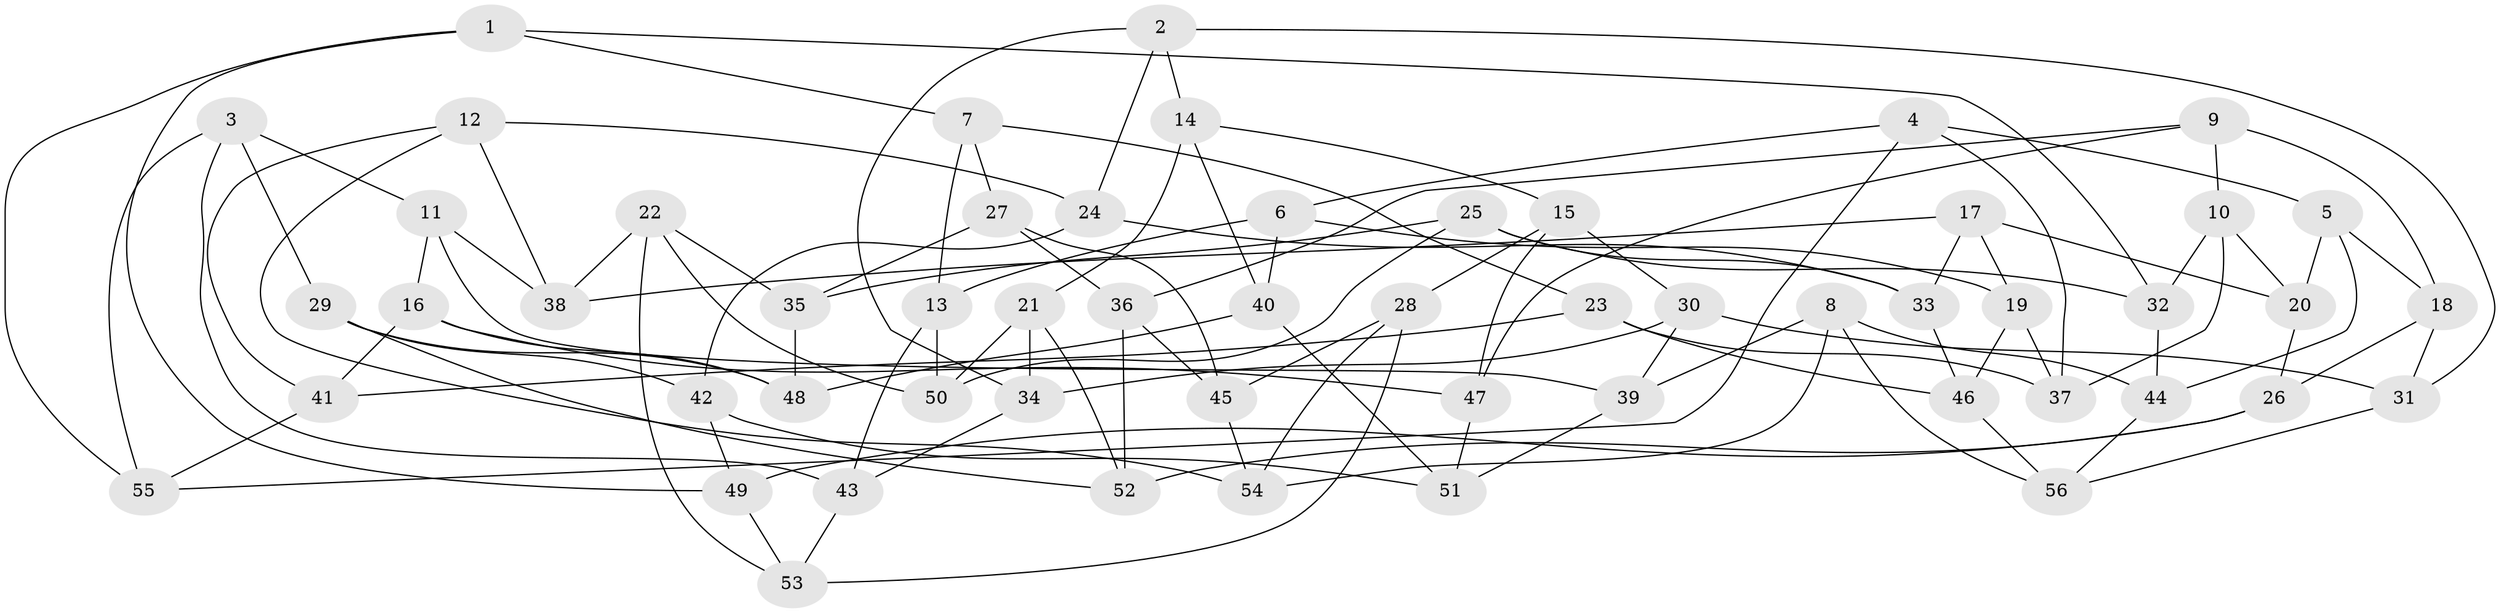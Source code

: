 // coarse degree distribution, {9: 0.05, 4: 0.825, 11: 0.025, 5: 0.025, 8: 0.025, 3: 0.05}
// Generated by graph-tools (version 1.1) at 2025/53/03/04/25 22:53:54]
// undirected, 56 vertices, 112 edges
graph export_dot {
  node [color=gray90,style=filled];
  1;
  2;
  3;
  4;
  5;
  6;
  7;
  8;
  9;
  10;
  11;
  12;
  13;
  14;
  15;
  16;
  17;
  18;
  19;
  20;
  21;
  22;
  23;
  24;
  25;
  26;
  27;
  28;
  29;
  30;
  31;
  32;
  33;
  34;
  35;
  36;
  37;
  38;
  39;
  40;
  41;
  42;
  43;
  44;
  45;
  46;
  47;
  48;
  49;
  50;
  51;
  52;
  53;
  54;
  55;
  56;
  1 -- 55;
  1 -- 49;
  1 -- 32;
  1 -- 7;
  2 -- 14;
  2 -- 34;
  2 -- 24;
  2 -- 31;
  3 -- 11;
  3 -- 43;
  3 -- 29;
  3 -- 55;
  4 -- 37;
  4 -- 5;
  4 -- 55;
  4 -- 6;
  5 -- 18;
  5 -- 44;
  5 -- 20;
  6 -- 19;
  6 -- 13;
  6 -- 40;
  7 -- 23;
  7 -- 27;
  7 -- 13;
  8 -- 56;
  8 -- 44;
  8 -- 54;
  8 -- 39;
  9 -- 18;
  9 -- 10;
  9 -- 36;
  9 -- 47;
  10 -- 37;
  10 -- 32;
  10 -- 20;
  11 -- 38;
  11 -- 39;
  11 -- 16;
  12 -- 41;
  12 -- 24;
  12 -- 54;
  12 -- 38;
  13 -- 43;
  13 -- 50;
  14 -- 21;
  14 -- 40;
  14 -- 15;
  15 -- 28;
  15 -- 47;
  15 -- 30;
  16 -- 41;
  16 -- 47;
  16 -- 48;
  17 -- 33;
  17 -- 20;
  17 -- 19;
  17 -- 38;
  18 -- 31;
  18 -- 26;
  19 -- 37;
  19 -- 46;
  20 -- 26;
  21 -- 34;
  21 -- 50;
  21 -- 52;
  22 -- 35;
  22 -- 53;
  22 -- 50;
  22 -- 38;
  23 -- 37;
  23 -- 46;
  23 -- 41;
  24 -- 42;
  24 -- 33;
  25 -- 32;
  25 -- 35;
  25 -- 33;
  25 -- 50;
  26 -- 49;
  26 -- 52;
  27 -- 36;
  27 -- 45;
  27 -- 35;
  28 -- 53;
  28 -- 54;
  28 -- 45;
  29 -- 42;
  29 -- 52;
  29 -- 48;
  30 -- 39;
  30 -- 31;
  30 -- 34;
  31 -- 56;
  32 -- 44;
  33 -- 46;
  34 -- 43;
  35 -- 48;
  36 -- 52;
  36 -- 45;
  39 -- 51;
  40 -- 48;
  40 -- 51;
  41 -- 55;
  42 -- 51;
  42 -- 49;
  43 -- 53;
  44 -- 56;
  45 -- 54;
  46 -- 56;
  47 -- 51;
  49 -- 53;
}
